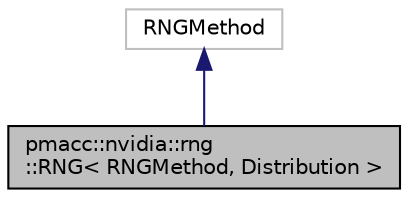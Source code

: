 digraph "pmacc::nvidia::rng::RNG&lt; RNGMethod, Distribution &gt;"
{
 // LATEX_PDF_SIZE
  edge [fontname="Helvetica",fontsize="10",labelfontname="Helvetica",labelfontsize="10"];
  node [fontname="Helvetica",fontsize="10",shape=record];
  Node1 [label="pmacc::nvidia::rng\l::RNG\< RNGMethod, Distribution \>",height=0.2,width=0.4,color="black", fillcolor="grey75", style="filled", fontcolor="black",tooltip=" "];
  Node2 -> Node1 [dir="back",color="midnightblue",fontsize="10",style="solid",fontname="Helvetica"];
  Node2 [label="RNGMethod",height=0.2,width=0.4,color="grey75", fillcolor="white", style="filled",tooltip=" "];
}
